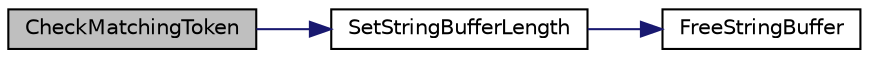digraph "CheckMatchingToken"
{
  edge [fontname="Helvetica",fontsize="10",labelfontname="Helvetica",labelfontsize="10"];
  node [fontname="Helvetica",fontsize="10",shape=record];
  rankdir="LR";
  Node1 [label="CheckMatchingToken",height=0.2,width=0.4,color="black", fillcolor="grey75", style="filled", fontcolor="black"];
  Node1 -> Node2 [color="midnightblue",fontsize="10",style="solid",fontname="Helvetica"];
  Node2 [label="SetStringBufferLength",height=0.2,width=0.4,color="black", fillcolor="white", style="filled",URL="$string__utils_8cpp.html#a899e004362b7d2589643e6e46c74db08"];
  Node2 -> Node3 [color="midnightblue",fontsize="10",style="solid",fontname="Helvetica"];
  Node3 [label="FreeStringBuffer",height=0.2,width=0.4,color="black", fillcolor="white", style="filled",URL="$string__utils_8cpp.html#a7c9ffe53e08e7da4cdb5b619febc1f1f",tooltip="Given a pointer to a stringbuffer pointer, free it and clear it. "];
}
